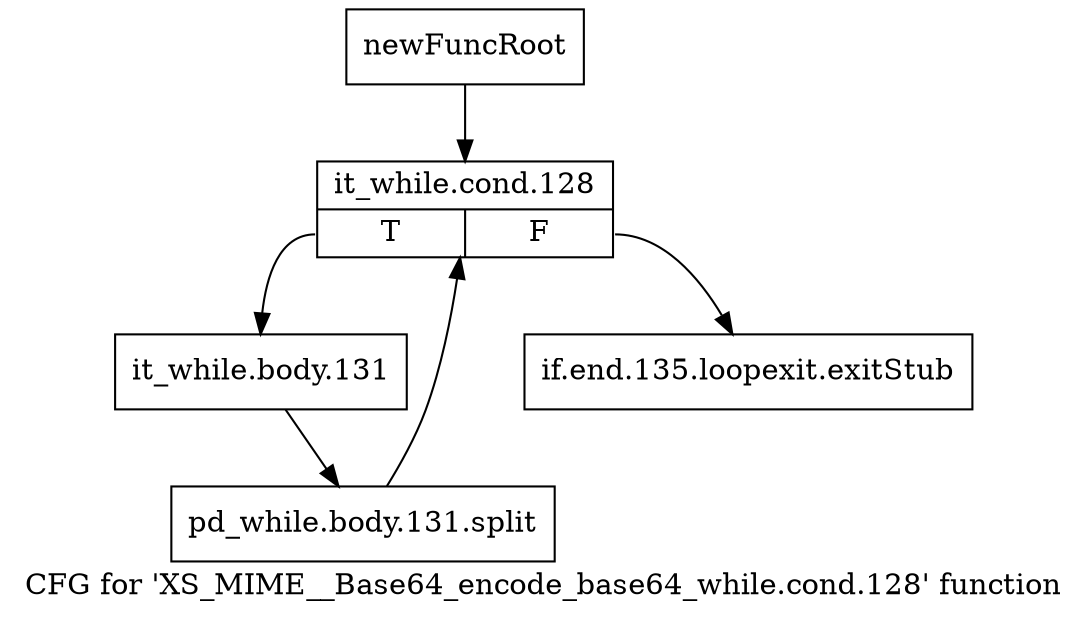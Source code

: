 digraph "CFG for 'XS_MIME__Base64_encode_base64_while.cond.128' function" {
	label="CFG for 'XS_MIME__Base64_encode_base64_while.cond.128' function";

	Node0x5819a20 [shape=record,label="{newFuncRoot}"];
	Node0x5819a20 -> Node0x5834c50;
	Node0x5834c00 [shape=record,label="{if.end.135.loopexit.exitStub}"];
	Node0x5834c50 [shape=record,label="{it_while.cond.128|{<s0>T|<s1>F}}"];
	Node0x5834c50:s0 -> Node0x5834ca0;
	Node0x5834c50:s1 -> Node0x5834c00;
	Node0x5834ca0 [shape=record,label="{it_while.body.131}"];
	Node0x5834ca0 -> Node0x6e6d230;
	Node0x6e6d230 [shape=record,label="{pd_while.body.131.split}"];
	Node0x6e6d230 -> Node0x5834c50;
}
